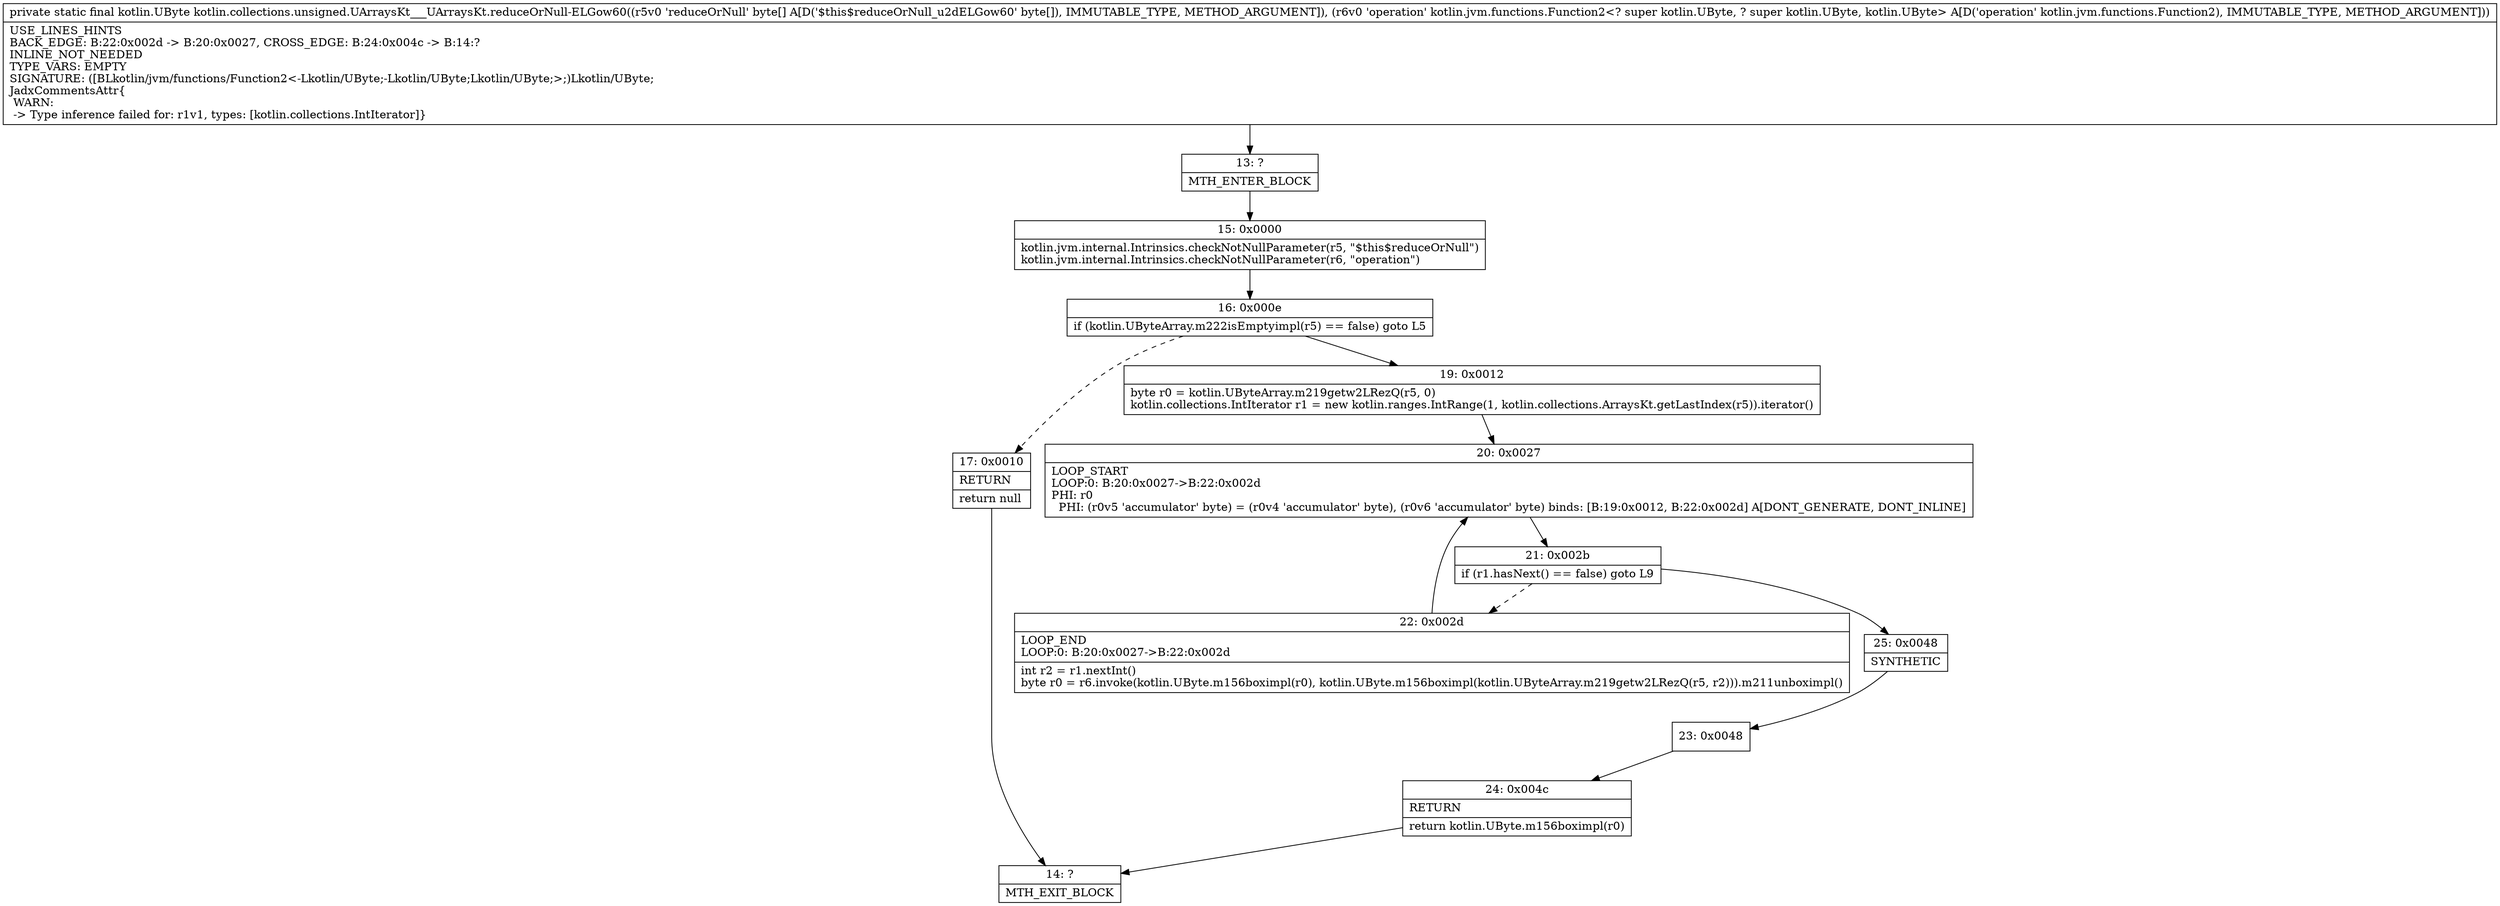 digraph "CFG forkotlin.collections.unsigned.UArraysKt___UArraysKt.reduceOrNull\-ELGow60([BLkotlin\/jvm\/functions\/Function2;)Lkotlin\/UByte;" {
Node_13 [shape=record,label="{13\:\ ?|MTH_ENTER_BLOCK\l}"];
Node_15 [shape=record,label="{15\:\ 0x0000|kotlin.jvm.internal.Intrinsics.checkNotNullParameter(r5, \"$this$reduceOrNull\")\lkotlin.jvm.internal.Intrinsics.checkNotNullParameter(r6, \"operation\")\l}"];
Node_16 [shape=record,label="{16\:\ 0x000e|if (kotlin.UByteArray.m222isEmptyimpl(r5) == false) goto L5\l}"];
Node_17 [shape=record,label="{17\:\ 0x0010|RETURN\l|return null\l}"];
Node_14 [shape=record,label="{14\:\ ?|MTH_EXIT_BLOCK\l}"];
Node_19 [shape=record,label="{19\:\ 0x0012|byte r0 = kotlin.UByteArray.m219getw2LRezQ(r5, 0)\lkotlin.collections.IntIterator r1 = new kotlin.ranges.IntRange(1, kotlin.collections.ArraysKt.getLastIndex(r5)).iterator()\l}"];
Node_20 [shape=record,label="{20\:\ 0x0027|LOOP_START\lLOOP:0: B:20:0x0027\-\>B:22:0x002d\lPHI: r0 \l  PHI: (r0v5 'accumulator' byte) = (r0v4 'accumulator' byte), (r0v6 'accumulator' byte) binds: [B:19:0x0012, B:22:0x002d] A[DONT_GENERATE, DONT_INLINE]\l}"];
Node_21 [shape=record,label="{21\:\ 0x002b|if (r1.hasNext() == false) goto L9\l}"];
Node_22 [shape=record,label="{22\:\ 0x002d|LOOP_END\lLOOP:0: B:20:0x0027\-\>B:22:0x002d\l|int r2 = r1.nextInt()\lbyte r0 = r6.invoke(kotlin.UByte.m156boximpl(r0), kotlin.UByte.m156boximpl(kotlin.UByteArray.m219getw2LRezQ(r5, r2))).m211unboximpl()\l}"];
Node_25 [shape=record,label="{25\:\ 0x0048|SYNTHETIC\l}"];
Node_23 [shape=record,label="{23\:\ 0x0048}"];
Node_24 [shape=record,label="{24\:\ 0x004c|RETURN\l|return kotlin.UByte.m156boximpl(r0)\l}"];
MethodNode[shape=record,label="{private static final kotlin.UByte kotlin.collections.unsigned.UArraysKt___UArraysKt.reduceOrNull\-ELGow60((r5v0 'reduceOrNull' byte[] A[D('$this$reduceOrNull_u2dELGow60' byte[]), IMMUTABLE_TYPE, METHOD_ARGUMENT]), (r6v0 'operation' kotlin.jvm.functions.Function2\<? super kotlin.UByte, ? super kotlin.UByte, kotlin.UByte\> A[D('operation' kotlin.jvm.functions.Function2), IMMUTABLE_TYPE, METHOD_ARGUMENT]))  | USE_LINES_HINTS\lBACK_EDGE: B:22:0x002d \-\> B:20:0x0027, CROSS_EDGE: B:24:0x004c \-\> B:14:?\lINLINE_NOT_NEEDED\lTYPE_VARS: EMPTY\lSIGNATURE: ([BLkotlin\/jvm\/functions\/Function2\<\-Lkotlin\/UByte;\-Lkotlin\/UByte;Lkotlin\/UByte;\>;)Lkotlin\/UByte;\lJadxCommentsAttr\{\l WARN: \l \-\> Type inference failed for: r1v1, types: [kotlin.collections.IntIterator]\}\l}"];
MethodNode -> Node_13;Node_13 -> Node_15;
Node_15 -> Node_16;
Node_16 -> Node_17[style=dashed];
Node_16 -> Node_19;
Node_17 -> Node_14;
Node_19 -> Node_20;
Node_20 -> Node_21;
Node_21 -> Node_22[style=dashed];
Node_21 -> Node_25;
Node_22 -> Node_20;
Node_25 -> Node_23;
Node_23 -> Node_24;
Node_24 -> Node_14;
}

